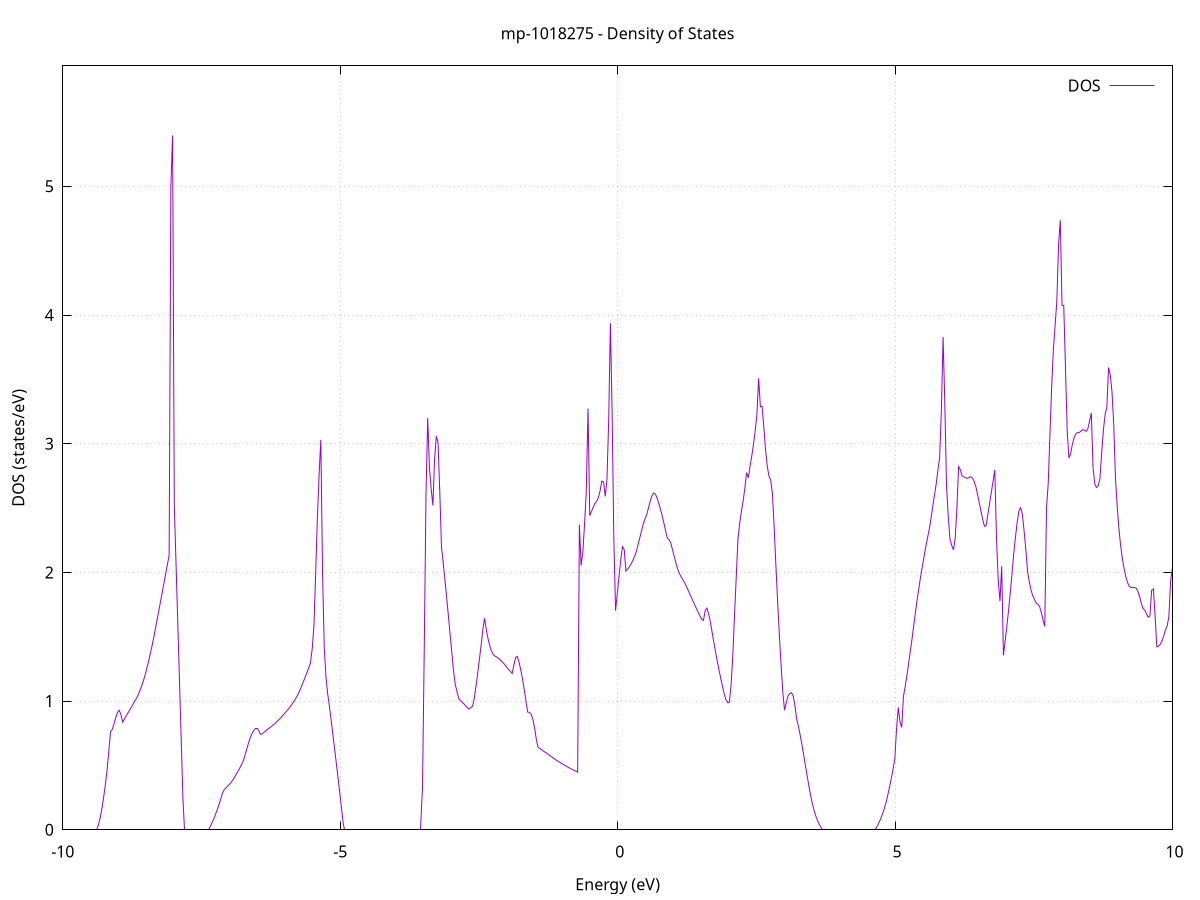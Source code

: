 set title 'mp-1018275 - Density of States'
set xlabel 'Energy (eV)'
set ylabel 'DOS (states/eV)'
set grid
set xrange [-10:10]
set yrange [0:5.936]
set xzeroaxis lt -1
set terminal png size 800,600
set output 'mp-1018275_dos_gnuplot.png'
plot '-' using 1:2 with lines title 'DOS'
-13.892500 0.000000
-13.861400 0.000000
-13.830300 0.000000
-13.799300 0.000000
-13.768200 0.000000
-13.737100 0.000000
-13.706100 0.000000
-13.675000 0.000000
-13.643900 0.000000
-13.612900 0.000000
-13.581800 0.000000
-13.550700 0.000000
-13.519700 0.000000
-13.488600 0.000000
-13.457500 0.000000
-13.426500 0.000000
-13.395400 0.000000
-13.364300 0.000000
-13.333300 0.000000
-13.302200 0.000000
-13.271100 0.000000
-13.240100 0.000000
-13.209000 0.000000
-13.177900 0.000000
-13.146900 0.000000
-13.115800 0.000000
-13.084700 0.000000
-13.053700 0.000000
-13.022600 0.000000
-12.991500 0.000000
-12.960500 0.000000
-12.929400 0.000000
-12.898300 0.000000
-12.867300 0.000000
-12.836200 0.000000
-12.805100 0.000000
-12.774100 0.000000
-12.743000 0.000000
-12.712000 0.000000
-12.680900 0.000000
-12.649800 0.000000
-12.618800 0.000000
-12.587700 0.000000
-12.556600 0.000000
-12.525600 0.000000
-12.494500 0.000000
-12.463400 0.000000
-12.432400 0.000000
-12.401300 0.000000
-12.370200 0.000000
-12.339200 0.000000
-12.308100 0.000000
-12.277000 0.000000
-12.246000 0.000000
-12.214900 0.000000
-12.183800 0.000000
-12.152800 0.000000
-12.121700 0.000000
-12.090600 0.000000
-12.059600 0.000000
-12.028500 0.000000
-11.997400 0.000000
-11.966400 0.000000
-11.935300 0.000000
-11.904200 0.000000
-11.873200 0.000000
-11.842100 0.000000
-11.811000 0.000000
-11.780000 0.000000
-11.748900 0.000000
-11.717800 0.000000
-11.686800 0.000000
-11.655700 0.000000
-11.624600 0.000000
-11.593600 0.000000
-11.562500 0.000000
-11.531500 0.000000
-11.500400 0.000000
-11.469300 0.000000
-11.438300 0.000000
-11.407200 0.000000
-11.376100 0.000000
-11.345100 0.000000
-11.314000 0.000000
-11.282900 0.000000
-11.251900 0.000000
-11.220800 0.000000
-11.189700 0.000000
-11.158700 0.000000
-11.127600 0.000000
-11.096500 0.000000
-11.065500 20.731300
-11.034400 30.628500
-11.003300 19.690000
-10.972300 68.774900
-10.941200 8.654600
-10.910100 63.935200
-10.879100 139.800300
-10.848000 51.289900
-10.816900 0.000000
-10.785900 77.870200
-10.754800 5.131700
-10.723700 10.574100
-10.692700 26.853500
-10.661600 0.000000
-10.630500 0.000000
-10.599500 0.000000
-10.568400 0.000000
-10.537300 0.000000
-10.506300 0.000000
-10.475200 0.000000
-10.444100 0.000000
-10.413100 0.000000
-10.382000 0.000000
-10.351000 0.000000
-10.319900 0.000000
-10.288800 0.000000
-10.257800 0.000000
-10.226700 0.000000
-10.195600 0.000000
-10.164600 0.000000
-10.133500 0.000000
-10.102400 0.000000
-10.071400 0.000000
-10.040300 0.000000
-10.009200 0.000000
-9.978200 0.000000
-9.947100 0.000000
-9.916000 0.000000
-9.885000 0.000000
-9.853900 0.000000
-9.822800 0.000000
-9.791800 0.000000
-9.760700 0.000000
-9.729600 0.000000
-9.698600 0.000000
-9.667500 0.000000
-9.636400 0.000000
-9.605400 0.000000
-9.574300 0.000000
-9.543200 0.000000
-9.512200 0.000000
-9.481100 0.000000
-9.450000 0.000000
-9.419000 0.000000
-9.387900 0.002300
-9.356800 0.039300
-9.325800 0.093600
-9.294700 0.165300
-9.263600 0.252000
-9.232600 0.352500
-9.201500 0.467000
-9.170500 0.610200
-9.139400 0.761000
-9.108300 0.779300
-9.077300 0.823500
-9.046200 0.872200
-9.015100 0.910500
-8.984100 0.929000
-8.953000 0.897100
-8.921900 0.836000
-8.890900 0.859100
-8.859800 0.882200
-8.828700 0.905200
-8.797700 0.928300
-8.766600 0.951400
-8.735500 0.974500
-8.704500 0.997600
-8.673400 1.020700
-8.642300 1.048000
-8.611300 1.079800
-8.580200 1.115400
-8.549100 1.155200
-8.518100 1.200100
-8.487000 1.251500
-8.455900 1.305900
-8.424900 1.363900
-8.393800 1.424800
-8.362700 1.489500
-8.331700 1.559900
-8.300600 1.631200
-8.269500 1.702600
-8.238500 1.774200
-8.207400 1.845900
-8.176300 1.917800
-8.145300 1.989900
-8.114200 2.062100
-8.083200 2.134600
-8.052100 4.999400
-8.021000 5.396200
-7.990000 2.515300
-7.958900 2.064300
-7.927800 1.611500
-7.896800 1.156800
-7.865700 0.700200
-7.834600 0.241700
-7.803600 0.000000
-7.772500 0.000000
-7.741400 0.000000
-7.710400 0.000000
-7.679300 0.000000
-7.648200 0.000000
-7.617200 0.000000
-7.586100 0.000000
-7.555000 0.000000
-7.524000 0.000000
-7.492900 0.000000
-7.461800 0.000000
-7.430800 0.000000
-7.399700 0.000000
-7.368600 0.003000
-7.337600 0.029000
-7.306500 0.057700
-7.275400 0.089100
-7.244400 0.123200
-7.213300 0.159900
-7.182200 0.199400
-7.151200 0.241500
-7.120100 0.286400
-7.089000 0.313100
-7.058000 0.325300
-7.026900 0.338600
-6.995800 0.352900
-6.964800 0.369100
-6.933700 0.388000
-6.902700 0.409600
-6.871600 0.432800
-6.840500 0.456500
-6.809500 0.480700
-6.778400 0.505400
-6.747300 0.535700
-6.716300 0.579400
-6.685200 0.625600
-6.654100 0.673000
-6.623100 0.713600
-6.592000 0.746200
-6.560900 0.770500
-6.529900 0.783500
-6.498800 0.783500
-6.467700 0.769500
-6.436700 0.741600
-6.405600 0.745800
-6.374500 0.757200
-6.343500 0.768200
-6.312400 0.778900
-6.281300 0.789400
-6.250300 0.799500
-6.219200 0.809900
-6.188100 0.821400
-6.157100 0.833800
-6.126000 0.846700
-6.094900 0.860200
-6.063900 0.874200
-6.032800 0.888800
-6.001700 0.904000
-5.970700 0.919800
-5.939600 0.935800
-5.908500 0.952600
-5.877500 0.970700
-5.846400 0.990100
-5.815300 1.010800
-5.784300 1.033000
-5.753200 1.058900
-5.722200 1.089200
-5.691100 1.122100
-5.660000 1.155400
-5.629000 1.189300
-5.597900 1.223700
-5.566800 1.258500
-5.535800 1.297100
-5.504700 1.406500
-5.473600 1.584000
-5.442600 1.990200
-5.411500 2.423700
-5.380400 2.762000
-5.349400 3.030400
-5.318300 1.991900
-5.287200 1.411000
-5.256200 1.185700
-5.225100 1.053100
-5.194000 0.958500
-5.163000 0.849800
-5.131900 0.739700
-5.100800 0.628100
-5.069800 0.515100
-5.038700 0.400700
-5.007600 0.284800
-4.976600 0.167500
-4.945500 0.048700
-4.914400 0.000000
-4.883400 0.000000
-4.852300 0.000000
-4.821200 0.000000
-4.790200 0.000000
-4.759100 0.000000
-4.728000 0.000000
-4.697000 0.000000
-4.665900 0.000000
-4.634800 0.000000
-4.603800 0.000000
-4.572700 0.000000
-4.541700 0.000000
-4.510600 0.000000
-4.479500 0.000000
-4.448500 0.000000
-4.417400 0.000000
-4.386300 0.000000
-4.355300 0.000000
-4.324200 0.000000
-4.293100 0.000000
-4.262100 0.000000
-4.231000 0.000000
-4.199900 0.000000
-4.168900 0.000000
-4.137800 0.000000
-4.106700 0.000000
-4.075700 0.000000
-4.044600 0.000000
-4.013500 0.000000
-3.982500 0.000000
-3.951400 0.000000
-3.920300 0.000000
-3.889300 0.000000
-3.858200 0.000000
-3.827100 0.000000
-3.796100 0.000000
-3.765000 0.000000
-3.733900 0.000000
-3.702900 0.000000
-3.671800 0.000000
-3.640700 0.000000
-3.609700 0.000000
-3.578600 0.000000
-3.547500 0.000000
-3.516500 0.339600
-3.485400 1.409500
-3.454300 2.594800
-3.423300 3.198900
-3.392200 2.817300
-3.361200 2.651300
-3.330100 2.520000
-3.299000 2.881900
-3.268000 3.058600
-3.236900 3.009700
-3.205800 2.627500
-3.174800 2.196600
-3.143700 2.072100
-3.112600 1.941600
-3.081600 1.805300
-3.050500 1.663000
-3.019400 1.519000
-2.988400 1.376600
-2.957300 1.232900
-2.926200 1.128600
-2.895200 1.073400
-2.864100 1.020600
-2.833000 1.004500
-2.802000 0.991600
-2.770900 0.978000
-2.739800 0.963500
-2.708800 0.948300
-2.677700 0.938200
-2.646600 0.949300
-2.615600 0.960000
-2.584500 1.019300
-2.553400 1.115000
-2.522400 1.216600
-2.491300 1.323900
-2.460200 1.437100
-2.429200 1.556200
-2.398100 1.643800
-2.367000 1.555400
-2.336000 1.484900
-2.304900 1.429600
-2.273800 1.389000
-2.242800 1.362700
-2.211700 1.350200
-2.180700 1.342300
-2.149600 1.332800
-2.118500 1.321600
-2.087500 1.308800
-2.056400 1.294300
-2.025300 1.278100
-1.994300 1.260200
-1.963200 1.244600
-1.932100 1.230500
-1.901100 1.215300
-1.870000 1.279900
-1.838900 1.340300
-1.807900 1.347300
-1.776800 1.302800
-1.745700 1.242200
-1.714700 1.171500
-1.683600 1.090600
-1.652500 0.999600
-1.621500 0.914500
-1.590400 0.912500
-1.559300 0.898100
-1.528300 0.858500
-1.497200 0.793700
-1.466100 0.703900
-1.435100 0.641500
-1.404000 0.632200
-1.372900 0.622800
-1.341900 0.613400
-1.310800 0.604100
-1.279700 0.594700
-1.248700 0.585200
-1.217600 0.575800
-1.186500 0.566300
-1.155500 0.556900
-1.124400 0.547300
-1.093300 0.537700
-1.062300 0.529400
-1.031200 0.521200
-1.000200 0.513100
-0.969100 0.505200
-0.938000 0.497400
-0.907000 0.489700
-0.875900 0.482200
-0.844800 0.474900
-0.813800 0.467800
-0.782700 0.460900
-0.751600 0.454300
-0.720600 0.448100
-0.689500 2.370100
-0.658400 2.054000
-0.627400 2.156500
-0.596300 2.376900
-0.565200 2.629700
-0.534200 3.272700
-0.503100 2.440300
-0.472000 2.473200
-0.441000 2.503900
-0.409900 2.535900
-0.378800 2.550900
-0.347800 2.580800
-0.316700 2.633700
-0.285600 2.709400
-0.254600 2.704900
-0.223500 2.591000
-0.192400 2.720300
-0.161400 3.179800
-0.130300 3.936500
-0.099200 3.231500
-0.068200 2.248400
-0.037100 1.703000
-0.006000 1.837200
0.025000 1.968800
0.056100 2.097600
0.087200 2.200500
0.118200 2.177000
0.149300 2.011300
0.180300 2.025500
0.211400 2.043800
0.242500 2.066200
0.273500 2.092700
0.304600 2.123200
0.335700 2.159000
0.366700 2.213900
0.397800 2.266300
0.428900 2.320300
0.459900 2.374300
0.491000 2.413800
0.522100 2.445500
0.553100 2.496900
0.584200 2.547600
0.615300 2.591400
0.646300 2.616500
0.677400 2.609100
0.708500 2.582700
0.739500 2.537400
0.770600 2.493700
0.801700 2.441900
0.832700 2.385500
0.863800 2.324400
0.894900 2.266700
0.925900 2.254600
0.957000 2.230100
0.988100 2.177900
1.019100 2.125500
1.050200 2.072900
1.081300 2.027100
1.112300 1.992400
1.143400 1.966100
1.174500 1.944800
1.205500 1.921900
1.236600 1.893800
1.267700 1.864500
1.298700 1.833900
1.329800 1.803600
1.360800 1.774500
1.391900 1.745500
1.423000 1.716700
1.454000 1.688100
1.485100 1.659700
1.516200 1.634700
1.547200 1.627900
1.578300 1.705300
1.609400 1.723000
1.640400 1.675100
1.671500 1.615900
1.702600 1.534900
1.733600 1.456900
1.764700 1.382100
1.795800 1.310600
1.826800 1.242500
1.857900 1.177500
1.889000 1.115100
1.920000 1.055400
1.951100 1.012600
1.982200 0.989000
2.013200 0.990900
2.044300 1.123100
2.075400 1.355400
2.106400 1.663400
2.137500 1.964300
2.168600 2.258100
2.199600 2.382800
2.230700 2.473900
2.261800 2.556100
2.292800 2.655600
2.323900 2.775400
2.355000 2.734900
2.386000 2.823800
2.417100 2.903800
2.448200 2.995900
2.479200 3.099300
2.510300 3.226800
2.541300 3.508500
2.572400 3.287700
2.603500 3.291000
2.634500 3.127200
2.665600 2.953700
2.696700 2.825700
2.727700 2.746400
2.758800 2.716100
2.789900 2.609500
2.820900 2.353300
2.852000 2.055400
2.883100 1.775300
2.914100 1.517900
2.945200 1.283300
2.976300 1.071500
3.007300 0.929300
3.038400 0.988000
3.069500 1.039500
3.100500 1.058300
3.131600 1.064800
3.162700 1.043200
3.193700 0.970300
3.224800 0.865900
3.255900 0.808700
3.286900 0.742800
3.318000 0.668900
3.349100 0.590300
3.380100 0.509600
3.411200 0.430000
3.442300 0.351800
3.473300 0.274800
3.504400 0.211300
3.535500 0.158900
3.566500 0.114100
3.597600 0.076800
3.628700 0.046100
3.659700 0.021400
3.690800 0.002800
3.721800 0.000000
3.752900 0.000000
3.784000 0.000000
3.815000 0.000000
3.846100 0.000000
3.877200 0.000000
3.908200 0.000000
3.939300 0.000000
3.970400 0.000000
4.001400 0.000000
4.032500 0.000000
4.063600 0.000000
4.094600 0.000000
4.125700 0.000000
4.156800 0.000000
4.187800 0.000000
4.218900 0.000000
4.250000 0.000000
4.281000 0.000000
4.312100 0.000000
4.343200 0.000000
4.374200 0.000000
4.405300 0.000000
4.436400 0.000000
4.467400 0.000000
4.498500 0.000000
4.529600 0.000000
4.560600 0.000000
4.591700 0.000000
4.622800 0.000000
4.653800 0.009800
4.684900 0.033500
4.716000 0.061200
4.747000 0.093000
4.778100 0.128700
4.809200 0.168500
4.840200 0.217000
4.871300 0.274800
4.902300 0.336900
4.933400 0.403100
4.964500 0.473200
4.995500 0.551300
5.026600 0.785300
5.057700 0.951100
5.088700 0.839900
5.119800 0.795100
5.150900 1.036400
5.181900 1.113300
5.213000 1.198200
5.244100 1.290900
5.275100 1.388500
5.306200 1.484500
5.337300 1.592000
5.368300 1.694300
5.399400 1.791300
5.430500 1.882900
5.461500 1.969200
5.492600 2.050100
5.523700 2.126400
5.554700 2.202700
5.585800 2.270700
5.616900 2.336600
5.647900 2.420600
5.679000 2.511400
5.710100 2.600400
5.741100 2.687800
5.772200 2.794300
5.803300 2.894100
5.834300 3.257900
5.865400 3.829300
5.896500 3.311000
5.927500 2.673900
5.958600 2.432700
5.989600 2.257800
6.020700 2.209900
6.051800 2.175900
6.082800 2.262200
6.113900 2.492300
6.145000 2.821900
6.176000 2.797300
6.207100 2.751000
6.238200 2.742800
6.269200 2.737400
6.300300 2.730800
6.331400 2.736900
6.362400 2.743600
6.393500 2.734200
6.424600 2.708400
6.455600 2.667100
6.486700 2.604800
6.517800 2.540900
6.548800 2.474500
6.579900 2.412300
6.611000 2.357900
6.642000 2.365400
6.673100 2.451100
6.704200 2.538100
6.735200 2.623500
6.766300 2.707300
6.797400 2.795900
6.828400 2.261900
6.859500 1.938400
6.890600 1.776400
6.921600 2.048800
6.952700 1.356300
6.983800 1.466600
7.014800 1.582500
7.045900 1.707900
7.077000 1.844000
7.108000 1.990700
7.139100 2.147900
7.170100 2.275100
7.201200 2.391100
7.232300 2.478000
7.263300 2.502500
7.294400 2.451600
7.325500 2.322200
7.356500 2.176100
7.387600 2.008800
7.418700 1.927900
7.449700 1.863300
7.480800 1.820500
7.511900 1.790700
7.542900 1.762200
7.574000 1.752100
7.605100 1.733500
7.636100 1.687900
7.667200 1.628400
7.698300 1.580600
7.729300 2.499500
7.760400 2.692900
7.791500 3.074700
7.822500 3.443200
7.853600 3.733200
7.884700 3.921200
7.915700 4.110500
7.946800 4.548200
7.977900 4.737200
8.008900 4.075000
8.040000 4.074500
8.071100 3.592000
8.102100 3.100700
8.133200 2.889000
8.164300 2.922500
8.195300 2.995000
8.226400 3.046000
8.257500 3.076500
8.288500 3.086300
8.319600 3.088100
8.350600 3.097400
8.381700 3.110200
8.412800 3.105500
8.443800 3.095900
8.474900 3.116500
8.506000 3.176300
8.537000 3.239800
8.568100 2.812400
8.599200 2.688500
8.630200 2.659500
8.661300 2.674000
8.692400 2.729100
8.723400 2.924100
8.754500 3.105200
8.785600 3.227200
8.816600 3.284100
8.847700 3.592200
8.878800 3.534800
8.909800 3.402400
8.940900 3.150500
8.972000 2.734300
9.003000 2.515900
9.034100 2.343200
9.065200 2.207300
9.096200 2.108600
9.127300 2.030200
9.158400 1.968000
9.189400 1.922000
9.220500 1.892000
9.251600 1.881600
9.282600 1.884300
9.313700 1.882800
9.344800 1.877800
9.375800 1.853600
9.406900 1.813600
9.438000 1.758900
9.469000 1.720400
9.500100 1.707200
9.531100 1.679500
9.562200 1.651200
9.593300 1.662600
9.624300 1.861800
9.655400 1.871600
9.686500 1.661800
9.717500 1.423200
9.748600 1.426400
9.779700 1.441200
9.810700 1.467500
9.841800 1.505200
9.872900 1.554500
9.903900 1.583300
9.935000 1.658300
9.966100 1.932100
9.997100 2.031100
10.028200 1.955000
10.059300 1.914100
10.090300 1.891400
10.121400 1.896400
10.152500 1.929200
10.183500 1.978800
10.214600 2.019300
10.245700 2.049800
10.276700 2.070300
10.307800 2.081000
10.338900 2.081800
10.369900 2.322900
10.401000 2.371100
10.432100 2.334600
10.463100 2.258300
10.494200 2.177800
10.525300 2.105600
10.556300 2.035800
10.587400 1.958400
10.618500 1.979800
10.649500 2.030400
10.680600 2.074800
10.711600 2.114200
10.742700 2.170300
10.773800 2.258700
10.804800 2.365900
10.835900 2.486300
10.867000 2.617000
10.898000 2.767000
10.929100 2.932200
10.960200 3.104100
10.991200 3.141600
11.022300 3.252300
11.053400 3.051900
11.084400 2.987900
11.115500 2.909300
11.146600 2.815900
11.177600 2.712900
11.208700 2.604300
11.239800 2.522400
11.270800 2.444700
11.301900 2.363100
11.333000 2.302100
11.364000 2.254000
11.395100 2.210800
11.426200 2.150600
11.457200 2.339300
11.488300 2.300500
11.519400 2.021100
11.550400 1.949100
11.581500 1.911700
11.612600 1.892500
11.643600 1.888100
11.674700 2.077200
11.705800 2.110400
11.736800 1.988900
11.767900 2.029500
11.799000 2.097400
11.830000 2.167600
11.861100 2.242900
11.892100 2.307200
11.923200 2.358600
11.954300 2.395700
11.985300 2.421800
12.016400 2.448400
12.047500 2.474700
12.078500 2.530800
12.109600 2.591400
12.140700 2.380800
12.171700 2.402700
12.202800 2.432900
12.233900 2.471400
12.264900 2.967000
12.296000 2.814100
12.327100 2.394100
12.358100 2.403900
12.389200 2.355800
12.420300 2.207400
12.451300 2.055500
12.482400 1.927300
12.513500 1.822100
12.544500 1.811500
12.575600 1.826700
12.606700 1.853200
12.637700 1.888800
12.668800 1.930400
12.699900 1.976700
12.730900 2.025600
12.762000 2.064300
12.793100 2.090600
12.824100 2.116500
12.855200 2.143500
12.886300 2.168200
12.917300 2.188100
12.948400 2.185000
12.979500 2.146000
13.010500 2.153800
13.041600 2.184200
13.072600 2.228900
13.103700 2.277300
13.134800 2.326200
13.165800 2.377000
13.196900 2.433600
13.228000 2.517600
13.259000 2.587600
13.290100 2.658700
13.321200 2.721600
13.352200 2.772700
13.383300 2.811800
13.414400 2.842100
13.445400 2.861600
13.476500 2.871600
13.507600 2.871400
13.538600 2.858900
13.569700 2.833900
13.600800 2.796800
13.631800 2.981100
13.662900 2.960100
13.694000 2.706700
13.725000 2.548800
13.756100 2.488700
13.787200 2.512700
13.818200 2.619100
13.849300 2.645900
13.880400 2.637000
13.911400 2.645400
13.942500 2.666600
13.973600 2.690500
14.004600 2.712500
14.035700 2.733900
14.066800 2.752200
14.097800 2.764800
14.128900 2.758500
14.160000 2.717800
14.191000 2.672300
14.222100 2.630200
14.253100 2.589300
14.284200 2.550400
14.315300 2.513700
14.346300 2.479100
14.377400 2.446700
14.408500 2.420700
14.439500 2.430700
14.470600 2.433900
14.501700 2.393000
14.532700 2.318600
14.563800 2.239900
14.594900 2.210600
14.625900 2.172300
14.657000 2.157500
14.688100 2.164900
14.719100 2.197700
14.750200 2.260700
14.781300 2.351600
14.812300 2.472800
14.843400 2.655400
14.874500 2.943400
14.905500 3.780900
14.936600 3.839900
14.967700 3.876600
14.998700 3.894800
15.029800 3.427900
15.060900 3.435900
15.091900 3.366600
15.123000 3.325800
15.154100 3.212300
15.185100 3.042700
15.216200 2.820900
15.247300 2.600700
15.278300 2.525400
15.309400 2.515100
15.340500 2.569900
15.371500 2.836700
15.402600 3.094100
15.433600 3.416600
15.464700 3.715800
15.495800 3.737900
15.526800 3.028700
15.557900 2.735000
15.589000 2.602200
15.620000 2.511500
15.651100 2.419600
15.682200 2.497300
15.713200 2.486300
15.744300 2.650800
15.775400 2.483100
15.806400 2.393400
15.837500 2.380800
15.868600 2.443900
15.899600 2.504500
15.930700 2.416800
15.961800 2.283900
15.992800 2.444900
16.023900 2.435300
16.055000 2.423300
16.086000 2.412800
16.117100 2.411100
16.148200 2.409400
16.179200 2.407000
16.210300 2.420500
16.241400 2.428900
16.272400 2.428500
16.303500 2.429500
16.334600 2.434600
16.365600 2.446100
16.396700 2.850000
16.427800 3.122600
16.458800 3.217900
16.489900 3.136400
16.521000 3.217800
16.552000 3.228400
16.583100 3.181000
16.614100 3.110300
16.645200 3.098700
16.676300 3.023800
16.707300 2.895700
16.738400 2.725700
16.769500 2.662100
16.800500 2.734700
16.831600 2.791000
16.862700 2.797000
16.893700 2.757900
16.924800 2.725200
16.955900 2.864000
16.986900 2.968300
17.018000 3.114100
17.049100 3.212500
17.080100 3.219100
17.111200 3.128800
17.142300 3.019600
17.173300 2.928700
17.204400 2.858000
17.235500 2.806300
17.266500 2.763700
17.297600 2.922000
17.328700 3.092700
17.359700 3.197100
17.390800 3.255200
17.421900 3.274900
17.452900 3.261000
17.484000 3.291300
17.515100 3.340500
17.546100 3.356500
17.577200 3.339000
17.608300 3.299900
17.639300 3.242300
17.670400 3.248900
17.701500 3.274300
17.732500 3.086000
17.763600 2.968800
17.794600 2.879900
17.825700 2.814500
17.856800 2.756700
17.887800 2.705200
17.918900 2.659200
17.950000 2.613500
17.981000 2.576200
18.012100 2.417100
18.043200 2.395800
18.074200 2.387200
18.105300 2.393600
18.136400 2.413100
18.167400 2.431000
18.198500 2.607100
18.229600 2.920500
18.260600 3.040800
18.291700 3.111000
18.322800 3.131100
18.353800 3.101100
18.384900 3.025100
18.416000 2.874300
18.447000 2.632000
18.478100 2.353200
18.509200 2.186100
18.540200 2.094000
18.571300 2.058200
18.602400 2.046700
18.633400 2.060600
18.664500 2.126100
18.695600 2.375800
18.726600 2.748600
18.757700 3.232200
18.788800 3.572700
18.819800 3.612300
18.850900 3.448000
18.882000 3.296400
18.913000 3.158000
18.944100 3.033000
18.975100 2.921900
19.006200 2.831800
19.037300 2.758000
19.068300 2.697700
19.099400 2.659800
19.130500 2.613000
19.161500 2.563000
19.192600 2.520800
19.223700 2.479200
19.254700 2.447800
19.285800 2.395700
19.316900 2.322700
19.347900 2.232400
19.379000 2.135100
19.410100 2.033700
19.441100 1.942500
19.472200 1.910500
19.503300 1.897300
19.534300 1.906700
19.565400 1.939600
19.596500 2.446800
19.627500 2.512200
19.658600 2.612500
19.689700 2.728400
19.720700 2.885500
19.751800 3.010900
19.782900 3.648800
19.813900 3.567600
19.845000 3.331000
19.876100 3.433700
19.907100 3.505900
19.938200 3.547600
19.969300 3.563100
20.000300 3.558200
20.031400 3.542800
20.062400 3.632200
20.093500 3.665400
20.124600 3.521600
20.155600 3.346000
20.186700 3.303600
20.217800 3.525800
20.248800 3.915500
20.279900 3.095200
20.311000 2.894100
20.342000 2.647900
20.373100 2.393100
20.404200 2.019300
20.435200 1.822600
20.466300 1.902700
20.497400 1.961100
20.528400 2.023200
20.559500 2.093100
20.590600 2.200800
20.621600 2.440400
20.652700 2.769900
20.683800 3.056700
20.714800 3.265600
20.745900 3.409500
20.777000 3.457700
20.808000 3.420500
20.839100 3.302100
20.870200 3.143600
20.901200 3.043700
20.932300 3.073200
20.963400 2.517400
20.994400 2.478200
21.025500 2.476700
21.056600 2.495500
21.087600 2.543700
21.118700 2.621300
21.149800 2.733200
21.180800 2.894600
21.211900 3.083800
21.242900 3.277900
21.274000 3.467300
21.305100 3.619400
21.336100 3.722700
21.367200 3.815100
21.398300 4.011100
21.429300 4.073900
21.460400 3.983600
21.491500 3.875100
21.522500 3.809000
21.553600 3.748500
21.584700 3.648500
21.615700 3.613400
21.646800 3.574900
21.677900 3.567100
21.708900 3.560700
21.740000 3.542500
21.771100 3.520600
21.802100 3.426100
21.833200 3.286500
21.864300 3.233000
21.895300 3.225700
21.926400 3.261300
21.957500 3.331600
21.988500 3.464800
22.019600 3.655100
22.050700 3.845500
22.081700 4.073600
22.112800 5.177500
22.143900 4.428000
22.174900 4.421500
22.206000 4.237500
22.237100 4.099900
22.268100 3.966900
22.299200 3.816700
22.330300 3.589100
22.361300 2.730500
22.392400 2.602600
22.423400 2.341900
22.454500 1.993700
22.485600 2.074200
22.516600 2.179700
22.547700 2.310100
22.578800 2.484300
22.609800 3.100600
22.640900 4.587500
22.672000 3.234800
22.703000 3.218400
22.734100 3.219200
22.765200 3.236200
22.796200 3.269300
22.827300 3.368000
22.858400 3.537900
22.889400 3.579800
22.920500 3.595900
22.951600 3.527800
22.982600 3.370000
23.013700 3.170800
23.044800 3.018200
23.075800 2.902600
23.106900 2.744900
23.138000 2.719100
23.169000 2.198500
23.200100 2.142400
23.231200 2.132700
23.262200 2.167500
23.293300 2.237800
23.324400 2.307600
23.355400 2.372900
23.386500 2.433700
23.417600 2.490900
23.448600 2.666300
23.479700 3.081600
23.510800 3.311600
23.541800 3.408200
23.572900 3.438600
23.603900 3.356100
23.635000 3.203500
23.666100 3.060700
23.697100 2.914000
23.728200 2.848500
23.759300 2.795800
23.790300 2.787000
23.821400 2.868500
23.852500 3.041500
23.883500 2.859900
23.914600 2.757000
23.945700 2.612000
23.976700 2.480600
24.007800 2.428600
24.038900 2.413900
24.069900 2.398000
24.101000 2.379300
24.132100 2.357800
24.163100 2.373200
24.194200 2.404500
24.225300 2.447800
24.256300 2.522300
24.287400 2.615700
24.318500 2.671100
24.349500 2.731100
24.380600 2.815300
24.411700 2.926300
24.442700 3.049200
24.473800 3.195800
24.504900 3.330600
24.535900 3.394500
24.567000 3.438400
24.598100 3.347100
24.629100 3.066700
24.660200 3.104500
24.691300 3.168700
24.722300 3.254100
24.753400 3.346500
24.784400 3.406900
24.815500 3.945400
24.846600 3.675500
24.877600 3.672000
24.908700 3.680200
24.939800 3.970700
24.970800 4.057600
25.001900 4.090300
25.033000 4.041900
25.064000 3.919000
25.095100 3.753000
25.126200 4.631900
25.157200 3.094600
25.188300 3.270300
25.219400 3.284200
25.250400 3.255900
25.281500 3.203400
25.312600 3.124100
25.343600 3.123800
25.374700 3.305500
25.405800 3.282700
25.436800 3.299000
25.467900 3.248200
25.499000 3.116500
25.530000 2.943900
25.561100 2.776600
25.592200 2.550400
25.623200 2.375200
25.654300 2.284500
25.685400 2.254100
25.716400 2.283900
25.747500 2.372700
25.778600 2.528200
25.809600 2.729400
25.840700 2.960300
25.871800 3.238300
25.902800 4.437800
25.933900 4.952200
25.964900 5.184600
25.996000 5.134900
26.027100 4.829400
26.058100 3.828100
26.089200 3.132000
26.120300 2.781300
26.151300 2.630000
26.182400 3.144400
26.213500 2.958300
26.244500 3.029900
26.275600 3.078000
26.306700 3.082800
26.337700 3.063400
26.368800 3.056100
26.399900 3.060900
26.430900 3.075800
26.462000 3.098300
26.493100 3.125600
26.524100 3.122300
26.555200 3.082900
26.586300 3.469400
26.617300 3.955100
26.648400 2.982800
26.679500 2.792400
26.710500 2.668200
26.741600 2.610200
26.772700 2.618000
26.803700 2.667500
26.834800 2.724700
26.865900 2.818200
26.896900 2.961100
26.928000 3.521400
26.959100 3.936400
26.990100 4.363500
27.021200 4.773700
27.052300 4.926700
27.083300 4.806400
27.114400 5.330500
27.145400 2.556800
27.176500 2.420900
27.207600 2.368300
27.238600 2.413900
27.269700 2.491900
27.300800 2.615500
27.331800 2.720100
27.362900 2.871600
27.394000 3.001500
27.425000 3.220900
27.456100 4.059600
27.487200 4.591900
27.518200 4.991900
27.549300 5.241500
27.580400 5.335500
27.611400 6.867600
27.642500 4.051700
27.673600 3.270200
27.704600 2.829900
27.735700 2.456200
27.766800 2.327800
27.797800 2.599000
27.828900 5.029000
27.860000 4.561600
27.891000 4.196400
27.922100 3.894500
27.953200 3.676200
27.984200 3.629800
28.015300 3.670100
28.046400 3.710500
28.077400 3.750200
28.108500 4.101700
28.139600 4.461800
28.170600 4.988800
28.201700 4.823000
28.232800 3.652200
28.263800 3.576100
28.294900 3.494200
28.325900 3.412900
28.357000 3.337900
28.388100 3.270700
28.419100 3.208400
28.450200 3.129900
28.481300 3.026100
28.512300 2.897200
28.543400 2.786300
28.574500 2.777100
28.605500 2.773800
28.636600 2.869100
28.667700 2.965000
28.698700 3.180000
28.729800 3.386500
28.760900 3.371300
28.791900 3.410700
28.823000 3.441400
28.854100 3.495200
28.885100 3.548700
28.916200 3.591900
28.947300 3.622600
28.978300 3.751300
29.009400 3.351400
29.040500 3.063300
29.071500 2.925000
29.102600 2.759900
29.133700 2.568500
29.164700 2.390700
29.195800 2.282800
29.226900 2.244700
29.257900 2.286400
29.289000 2.399800
29.320100 2.434400
29.351100 2.467100
29.382200 2.533500
29.413300 2.645800
29.444300 2.796300
29.475400 2.991800
29.506400 3.157800
29.537500 2.987400
29.568600 2.926200
29.599600 2.907900
29.630700 2.885800
29.661800 2.849300
29.692800 2.834100
29.723900 2.891400
29.755000 2.997400
29.786000 3.062800
29.817100 3.107500
29.848200 3.182200
29.879200 3.263600
29.910300 3.350800
29.941400 3.442300
29.972400 3.513600
30.003500 3.620900
30.034600 3.704300
30.065600 3.712500
30.096700 3.639000
30.127800 3.506900
30.158800 3.419900
30.189900 3.388100
30.221000 3.349700
30.252000 3.304900
30.283100 3.256200
30.314200 3.184800
30.345200 3.077700
30.376300 3.014100
30.407400 2.991200
30.438400 2.973400
30.469500 2.942700
30.500600 2.908300
30.531600 2.885000
30.562700 2.864400
30.593800 2.846400
30.624800 2.859600
30.655900 2.878400
30.686900 2.887000
30.718000 3.020000
30.749100 3.089400
30.780100 3.149800
30.811200 3.201200
30.842300 3.243700
30.873300 3.279900
30.904400 3.373600
30.935500 3.545900
30.966500 3.672400
30.997600 3.667500
31.028700 3.610600
31.059700 3.618700
31.090800 3.576700
31.121900 3.518000
31.152900 3.430600
31.184000 3.327200
31.215100 3.579400
31.246100 3.554900
31.277200 3.504700
31.308300 3.507100
31.339300 3.521400
31.370400 3.556200
31.401500 3.604500
31.432500 3.645600
31.463600 3.605900
31.494700 3.479300
31.525700 3.834700
31.556800 3.965300
31.587900 4.042000
31.618900 4.044700
31.650000 3.934600
31.681100 3.787300
31.712100 3.616100
31.743200 3.483400
31.774300 3.399700
31.805300 3.385200
31.836400 3.545400
31.867400 3.682800
31.898500 3.758700
31.929600 3.840100
31.960600 3.973600
31.991700 4.148100
32.022800 4.343200
32.053800 4.496700
32.084900 4.619700
32.116000 4.651000
32.147000 4.014900
32.178100 3.797200
32.209200 3.705200
32.240200 3.609100
32.271300 3.549700
32.302400 4.004800
32.333400 3.930800
32.364500 4.150900
32.395600 4.429000
32.426600 4.618100
32.457700 4.642600
32.488800 4.441400
32.519800 4.316700
32.550900 4.322800
32.582000 4.327000
32.613000 4.333200
32.644100 4.342600
32.675200 4.339100
32.706200 4.339600
32.737300 4.549100
32.768400 4.737100
32.799400 4.832400
32.830500 4.828800
32.861600 4.747500
32.892600 4.697000
32.923700 4.805500
32.954800 4.889600
32.985800 4.949600
33.016900 4.990900
33.047900 4.633000
33.079000 3.966600
33.110100 3.684400
33.141100 3.687500
33.172200 3.729200
33.203300 3.781000
33.234300 3.827600
33.265400 3.867600
33.296500 3.877800
33.327500 3.716000
33.358600 3.647400
33.389700 3.673300
33.420700 3.708400
33.451800 3.742700
33.482900 3.787100
33.513900 3.842600
33.545000 3.892700
33.576100 3.934600
33.607100 3.946000
33.638200 3.925700
33.669300 3.897400
33.700300 3.882500
33.731400 3.860700
33.762500 3.835700
33.793500 3.812800
33.824600 3.817300
33.855700 3.990200
33.886700 4.284400
33.917800 4.360200
33.948900 4.285300
33.979900 4.186100
34.011000 4.090700
34.042100 3.985400
34.073100 3.876500
34.104200 3.759600
34.135300 3.683100
34.166300 3.675800
34.197400 3.723600
34.228400 4.013900
34.259500 4.388600
34.290600 4.666600
34.321600 4.543600
34.352700 4.390800
34.383800 4.244200
34.414800 4.092100
34.445900 3.948600
34.477000 3.856400
34.508000 3.782200
34.539100 3.712700
34.570200 3.651800
34.601200 3.600600
34.632300 3.572300
34.663400 3.578600
34.694400 3.601900
34.725500 3.651700
34.756600 3.702000
34.787600 4.495000
34.818700 4.421200
34.849800 3.892300
34.880800 3.389200
34.911900 3.219700
34.943000 3.151600
34.974000 3.160400
35.005100 3.161100
35.036200 3.054800
35.067200 2.864500
35.098300 2.697800
35.129400 2.655900
35.160400 2.654800
35.191500 2.664100
35.222600 2.680100
35.253600 2.697300
35.284700 2.713700
35.315700 2.729500
35.346800 2.743700
35.377900 2.740900
35.408900 2.741100
35.440000 2.729300
35.471100 2.721300
35.502100 2.717300
35.533200 2.730400
35.564300 2.899000
35.595300 2.980000
35.626400 3.127600
35.657500 3.377100
35.688500 3.510300
35.719600 3.111200
35.750700 3.121500
35.781700 3.185300
35.812800 3.274700
35.843900 3.337600
35.874900 3.410200
35.906000 3.494300
35.937100 3.580800
35.968100 3.665700
35.999200 3.750700
36.030300 3.838600
36.061300 3.740300
36.092400 3.638900
36.123500 3.533800
36.154500 3.448500
36.185600 3.354200
36.216700 3.275300
36.247700 3.222200
36.278800 3.141400
36.309900 3.093500
36.340900 3.057300
36.372000 3.039100
36.403100 3.070000
36.434100 3.266100
36.465200 3.407600
36.496200 3.567300
36.527300 3.617700
36.558400 3.800500
36.589400 4.034300
36.620500 4.093700
36.651600 4.238100
36.682600 4.312900
36.713700 4.185800
36.744800 3.871400
36.775800 3.730900
36.806900 3.629700
36.838000 3.592000
36.869000 3.602800
36.900100 3.970200
36.931200 4.604200
36.962200 5.484800
36.993300 5.196000
37.024400 4.991800
37.055400 4.740100
37.086500 4.457400
37.117600 4.164100
37.148600 3.869400
37.179700 3.846900
37.210800 3.804200
37.241800 3.725600
37.272900 3.875300
37.304000 3.965500
37.335000 3.928800
37.366100 3.838200
37.397200 3.704300
37.428200 3.503800
37.459300 3.444600
37.490400 3.408000
37.521400 3.369300
37.552500 3.328700
37.583600 3.297500
37.614600 3.277900
37.645700 3.479600
37.676700 3.237200
37.707800 3.235100
37.738900 3.239000
37.769900 3.249400
37.801000 3.269500
37.832100 3.296000
37.863100 3.326800
37.894200 3.357600
37.925300 3.380900
37.956300 3.378400
37.987400 3.420700
38.018500 3.467600
38.049500 3.471500
38.080600 3.461100
38.111700 3.558400
38.142700 3.632500
38.173800 3.695800
38.204900 3.774300
38.235900 3.977600
38.267000 4.046400
38.298100 4.161300
38.329100 4.288800
38.360200 4.279100
38.391300 4.223100
38.422300 4.210100
38.453400 4.222100
38.484500 4.266500
38.515500 4.316300
38.546600 4.375800
38.577700 4.440300
38.608700 4.819500
38.639800 4.420100
38.670900 4.004300
38.701900 3.872800
38.733000 3.857200
38.764100 3.839700
38.795100 3.815900
38.826200 4.548300
38.857200 4.287100
38.888300 4.095600
38.919400 3.972700
38.950400 3.833100
38.981500 3.636900
39.012600 3.421800
39.043600 3.311000
39.074700 3.209300
39.105800 3.120000
39.136800 3.038400
39.167900 2.992400
39.199000 2.944100
39.230000 3.290200
39.261100 3.389900
39.292200 3.013200
39.323200 3.218400
39.354300 3.564000
39.385400 3.975800
39.416400 4.348100
39.447500 4.681900
39.478600 5.123900
39.509600 4.868100
39.540700 4.878700
39.571800 4.818200
39.602800 4.663600
39.633900 4.482100
39.665000 4.955000
39.696000 4.297900
39.727100 3.888700
39.758200 3.967100
39.789200 4.052000
39.820300 4.160200
39.851400 4.662800
39.882400 4.778100
39.913500 4.790300
39.944600 5.527200
39.975600 6.088800
40.006700 4.984400
40.037700 4.936000
40.068800 4.754100
40.099900 4.429500
40.130900 4.139200
40.162000 3.898100
40.193100 3.702800
40.224100 3.439900
40.255200 3.264900
40.286300 3.159300
40.317300 3.214200
40.348400 3.341900
40.379500 3.481500
40.410500 3.644100
40.441600 3.805400
40.472700 3.933400
40.503700 4.028400
40.534800 4.105800
40.565900 4.202000
40.596900 4.313100
40.628000 4.410000
40.659100 5.371300
40.690100 5.019700
40.721200 4.936400
40.752300 4.662700
40.783300 4.413100
40.814400 4.156200
40.845500 3.842500
40.876500 3.657400
40.907600 3.522700
40.938700 4.109800
40.969700 3.480500
41.000800 3.261500
41.031900 3.264700
41.062900 3.282600
41.094000 3.301200
41.125100 3.318600
41.156100 3.328900
41.187200 3.331400
41.218200 3.543400
41.249300 3.735700
41.280400 3.599900
41.311400 3.404400
41.342500 3.092400
41.373600 2.889100
41.404600 2.978200
41.435700 3.084800
41.466800 3.547900
41.497800 4.224800
41.528900 4.850900
41.560000 4.790800
41.591000 4.670400
41.622100 4.469800
41.653200 4.377300
41.684200 4.588700
41.715300 4.542500
41.746400 4.411200
41.777400 4.158100
41.808500 4.089200
41.839600 4.040800
41.870600 3.993100
41.901700 3.915000
41.932800 3.911200
41.963800 5.374900
41.994900 5.414100
42.026000 4.704700
42.057000 4.283900
42.088100 3.854000
42.119200 3.545800
42.150200 3.136200
42.181300 3.275200
42.212400 3.444900
42.243400 3.125900
42.274500 3.056800
42.305600 3.014900
42.336600 3.000100
42.367700 3.014000
42.398700 3.094800
42.429800 3.243600
42.460900 3.493400
42.491900 3.868900
42.523000 4.206200
42.554100 4.253300
42.585100 4.398100
42.616200 5.419300
42.647300 5.439100
42.678300 5.238500
42.709400 5.394500
42.740500 5.091700
42.771500 4.603900
42.802600 4.012700
42.833700 3.731700
42.864700 3.569600
42.895800 3.401900
42.926900 3.252300
42.957900 3.121000
42.989000 3.011100
43.020100 3.267000
43.051100 3.131700
43.082200 3.176700
43.113300 3.255800
43.144300 3.371900
43.175400 3.922600
43.206500 4.526900
43.237500 4.421100
43.268600 4.281600
43.299700 4.213100
43.330700 4.256500
43.361800 3.911100
43.392900 3.654800
43.423900 3.672500
43.455000 3.709500
43.486100 3.758500
43.517100 3.829600
43.548200 3.914500
43.579200 4.004700
43.610300 4.075400
43.641400 4.405400
43.672400 4.447700
43.703500 4.373400
43.734600 4.227200
43.765600 4.146600
43.796700 4.071900
43.827800 3.965000
43.858800 3.786700
43.889900 3.588500
43.921000 3.663000
43.952000 3.388100
43.983100 3.037300
44.014200 2.552700
44.045200 2.169700
44.076300 1.845500
44.107400 1.539900
44.138400 1.372700
44.169500 1.222200
44.200600 1.086200
44.231600 0.964800
44.262700 0.857900
44.293800 0.762400
44.324800 0.673800
44.355900 0.592100
44.387000 0.518300
44.418000 0.452200
44.449100 0.394700
44.480200 0.299900
44.511200 0.172900
44.542300 0.110200
44.573400 0.097100
44.604400 0.092500
44.635500 0.088000
44.666600 0.083500
44.697600 0.079100
44.728700 0.074800
44.759700 0.070500
44.790800 0.066200
44.821900 0.062100
44.852900 0.058000
44.884000 0.053900
44.915100 0.049900
44.946100 0.046000
44.977200 0.042100
45.008300 0.038300
45.039300 0.034500
45.070400 0.030800
45.101500 0.027100
45.132500 0.023600
45.163600 0.020100
45.194700 0.016900
45.225700 0.013900
45.256800 0.011100
45.287900 0.008500
45.318900 0.006100
45.350000 0.003900
45.381100 0.001900
45.412100 0.000200
45.443200 0.000000
45.474300 0.000000
45.505300 0.000000
45.536400 0.000000
45.567500 0.000000
45.598500 0.000000
45.629600 0.000000
45.660700 0.000000
45.691700 0.000000
45.722800 0.000000
45.753900 0.000000
45.784900 0.000000
45.816000 0.000000
45.847100 0.000000
45.878100 0.000000
45.909200 0.000000
45.940200 0.000000
45.971300 0.000000
46.002400 0.000000
46.033400 0.000000
46.064500 0.000000
46.095600 0.000000
46.126600 0.000000
46.157700 0.000000
46.188800 0.000000
46.219800 0.000000
46.250900 0.000000
46.282000 0.000000
46.313000 0.000000
46.344100 0.000000
46.375200 0.000000
46.406200 0.000000
46.437300 0.000000
46.468400 0.000000
46.499400 0.000000
46.530500 0.000000
46.561600 0.000000
46.592600 0.000000
46.623700 0.000000
46.654800 0.000000
46.685800 0.000000
46.716900 0.000000
46.748000 0.000000
46.779000 0.000000
46.810100 0.000000
46.841200 0.000000
46.872200 0.000000
46.903300 0.000000
46.934400 0.000000
46.965400 0.000000
46.996500 0.000000
47.027600 0.000000
47.058600 0.000000
47.089700 0.000000
47.120700 0.000000
47.151800 0.000000
47.182900 0.000000
47.213900 0.000000
47.245000 0.000000
47.276100 0.000000
47.307100 0.000000
47.338200 0.000000
47.369300 0.000000
47.400300 0.000000
47.431400 0.000000
47.462500 0.000000
47.493500 0.000000
47.524600 0.000000
47.555700 0.000000
47.586700 0.000000
47.617800 0.000000
47.648900 0.000000
47.679900 0.000000
47.711000 0.000000
47.742100 0.000000
47.773100 0.000000
47.804200 0.000000
47.835300 0.000000
47.866300 0.000000
47.897400 0.000000
47.928500 0.000000
47.959500 0.000000
47.990600 0.000000
48.021700 0.000000
48.052700 0.000000
48.083800 0.000000
48.114900 0.000000
48.145900 0.000000
48.177000 0.000000
48.208100 0.000000
48.239100 0.000000
e
